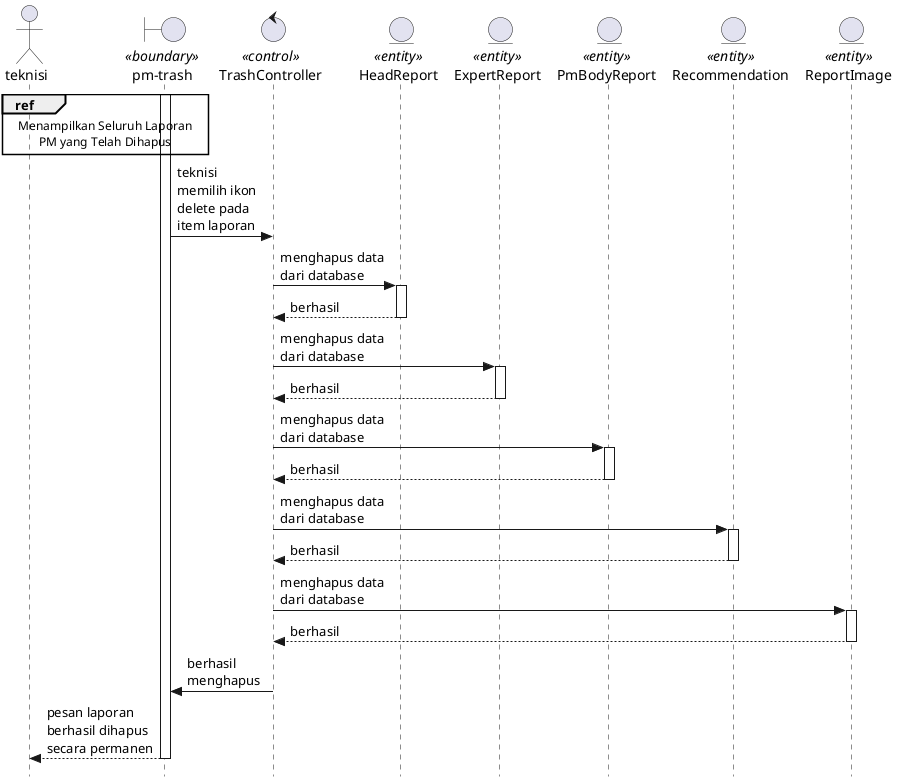@startuml permDeletePM

skinparam style strictuml

actor teknisi
boundary "pm-trash" as trash <<boundary>>
control TrashController <<control>>
entity HeadReport <<entity>>
entity ExpertReport <<entity>>
entity PmBodyReport <<entity>>
entity Recommendation <<entity>>
entity ReportImage <<entity>>

ref over teknisi, trash : Menampilkan Seluruh Laporan\nPM yang Telah Dihapus

activate trash
trash -> TrashController : teknisi\nmemilih ikon\ndelete pada\nitem laporan

TrashController -> HeadReport : menghapus data\ndari database
    activate HeadReport
    return berhasil
TrashController -> ExpertReport : menghapus data\ndari database
    activate ExpertReport
    return berhasil
TrashController -> PmBodyReport : menghapus data\ndari database
    activate PmBodyReport
    return berhasil
TrashController -> Recommendation : menghapus data\ndari database
    activate Recommendation
    return berhasil
TrashController -> ReportImage : menghapus data\ndari database
    activate ReportImage
    return berhasil

TrashController -> trash : berhasil\nmenghapus
trash --> teknisi : pesan laporan\nberhasil dihapus\nsecara permanen
    deactivate trash

@enduml



@startuml permDeleteCM

skinparam style strictuml

actor teknisi
boundary "cm-trash" as trash <<boundary>>
control TrashController <<control>>
entity HeadReport <<entity>>
entity ExpertReport <<entity>>
entity CmBodyReport <<entity>>
entity Recommendation <<entity>>
entity ReportImage <<entity>>

ref over teknisi, trash : Menampilkan Seluruh Laporan\nCM yang Telah Dihapus

activate trash
trash -> TrashController : teknisi\nmemilih ikon\ndelete pada\nitem laporan

TrashController -> HeadReport : menghapus data\ndari database
    activate HeadReport
    return berhasil
TrashController -> ExpertReport : menghapus data dari database
    activate ExpertReport
    return berhasil
TrashController -> CmBodyReport : menghapus data dari database
    activate CmBodyReport
    return berhasil
TrashController -> Recommendation : menghapus data dari database
    activate Recommendation
    return berhasil
TrashController -> ReportImage : menghapus data dari database
    activate ReportImage
    return berhasil

TrashController -> trash : berhasil\nmenghapus
trash --> teknisi : pesan laporan\nberhasil dihapus\nsecara permanen
    deactivate trash

@enduml